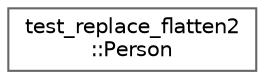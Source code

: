 digraph "类继承关系图"
{
 // LATEX_PDF_SIZE
  bgcolor="transparent";
  edge [fontname=Helvetica,fontsize=10,labelfontname=Helvetica,labelfontsize=10];
  node [fontname=Helvetica,fontsize=10,shape=box,height=0.2,width=0.4];
  rankdir="LR";
  Node0 [id="Node000000",label="test_replace_flatten2\l::Person",height=0.2,width=0.4,color="grey40", fillcolor="white", style="filled",URL="$structtest__replace__flatten2_1_1_person.html",tooltip=" "];
}

